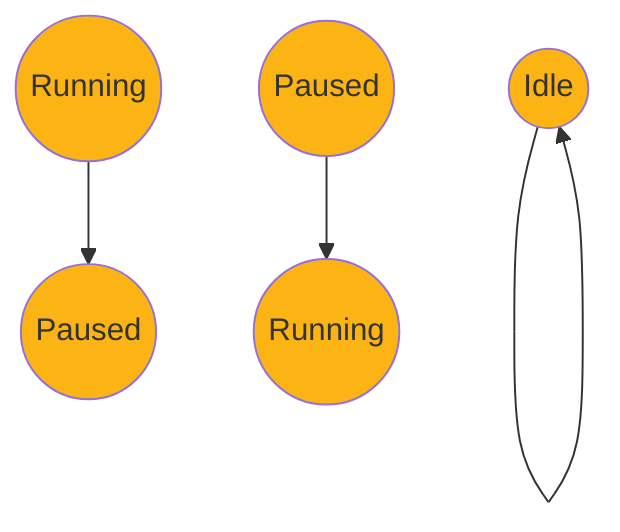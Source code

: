 flowchart TD
    classDef function fill:#c6d22c
    classDef condition fill:#7cb2de
    classDef state fill:#fcb415
    classDef error fill:#FF999C

    B((Idle)):::state --> B
    C((Running)):::state -->E((Paused)):::state
    D((Paused)):::state -->F((Running)):::state